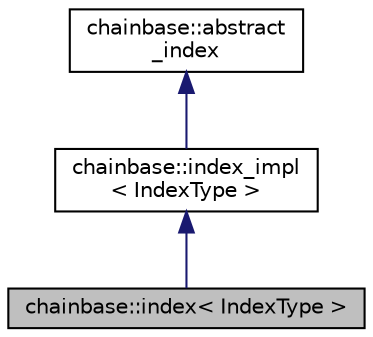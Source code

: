 digraph "chainbase::index&lt; IndexType &gt;"
{
  edge [fontname="Helvetica",fontsize="10",labelfontname="Helvetica",labelfontsize="10"];
  node [fontname="Helvetica",fontsize="10",shape=record];
  Node3 [label="chainbase::index\< IndexType \>",height=0.2,width=0.4,color="black", fillcolor="grey75", style="filled", fontcolor="black"];
  Node4 -> Node3 [dir="back",color="midnightblue",fontsize="10",style="solid"];
  Node4 [label="chainbase::index_impl\l\< IndexType \>",height=0.2,width=0.4,color="black", fillcolor="white", style="filled",URL="$classchainbase_1_1index__impl.html"];
  Node5 -> Node4 [dir="back",color="midnightblue",fontsize="10",style="solid"];
  Node5 [label="chainbase::abstract\l_index",height=0.2,width=0.4,color="black", fillcolor="white", style="filled",URL="$classchainbase_1_1abstract__index.html"];
}
